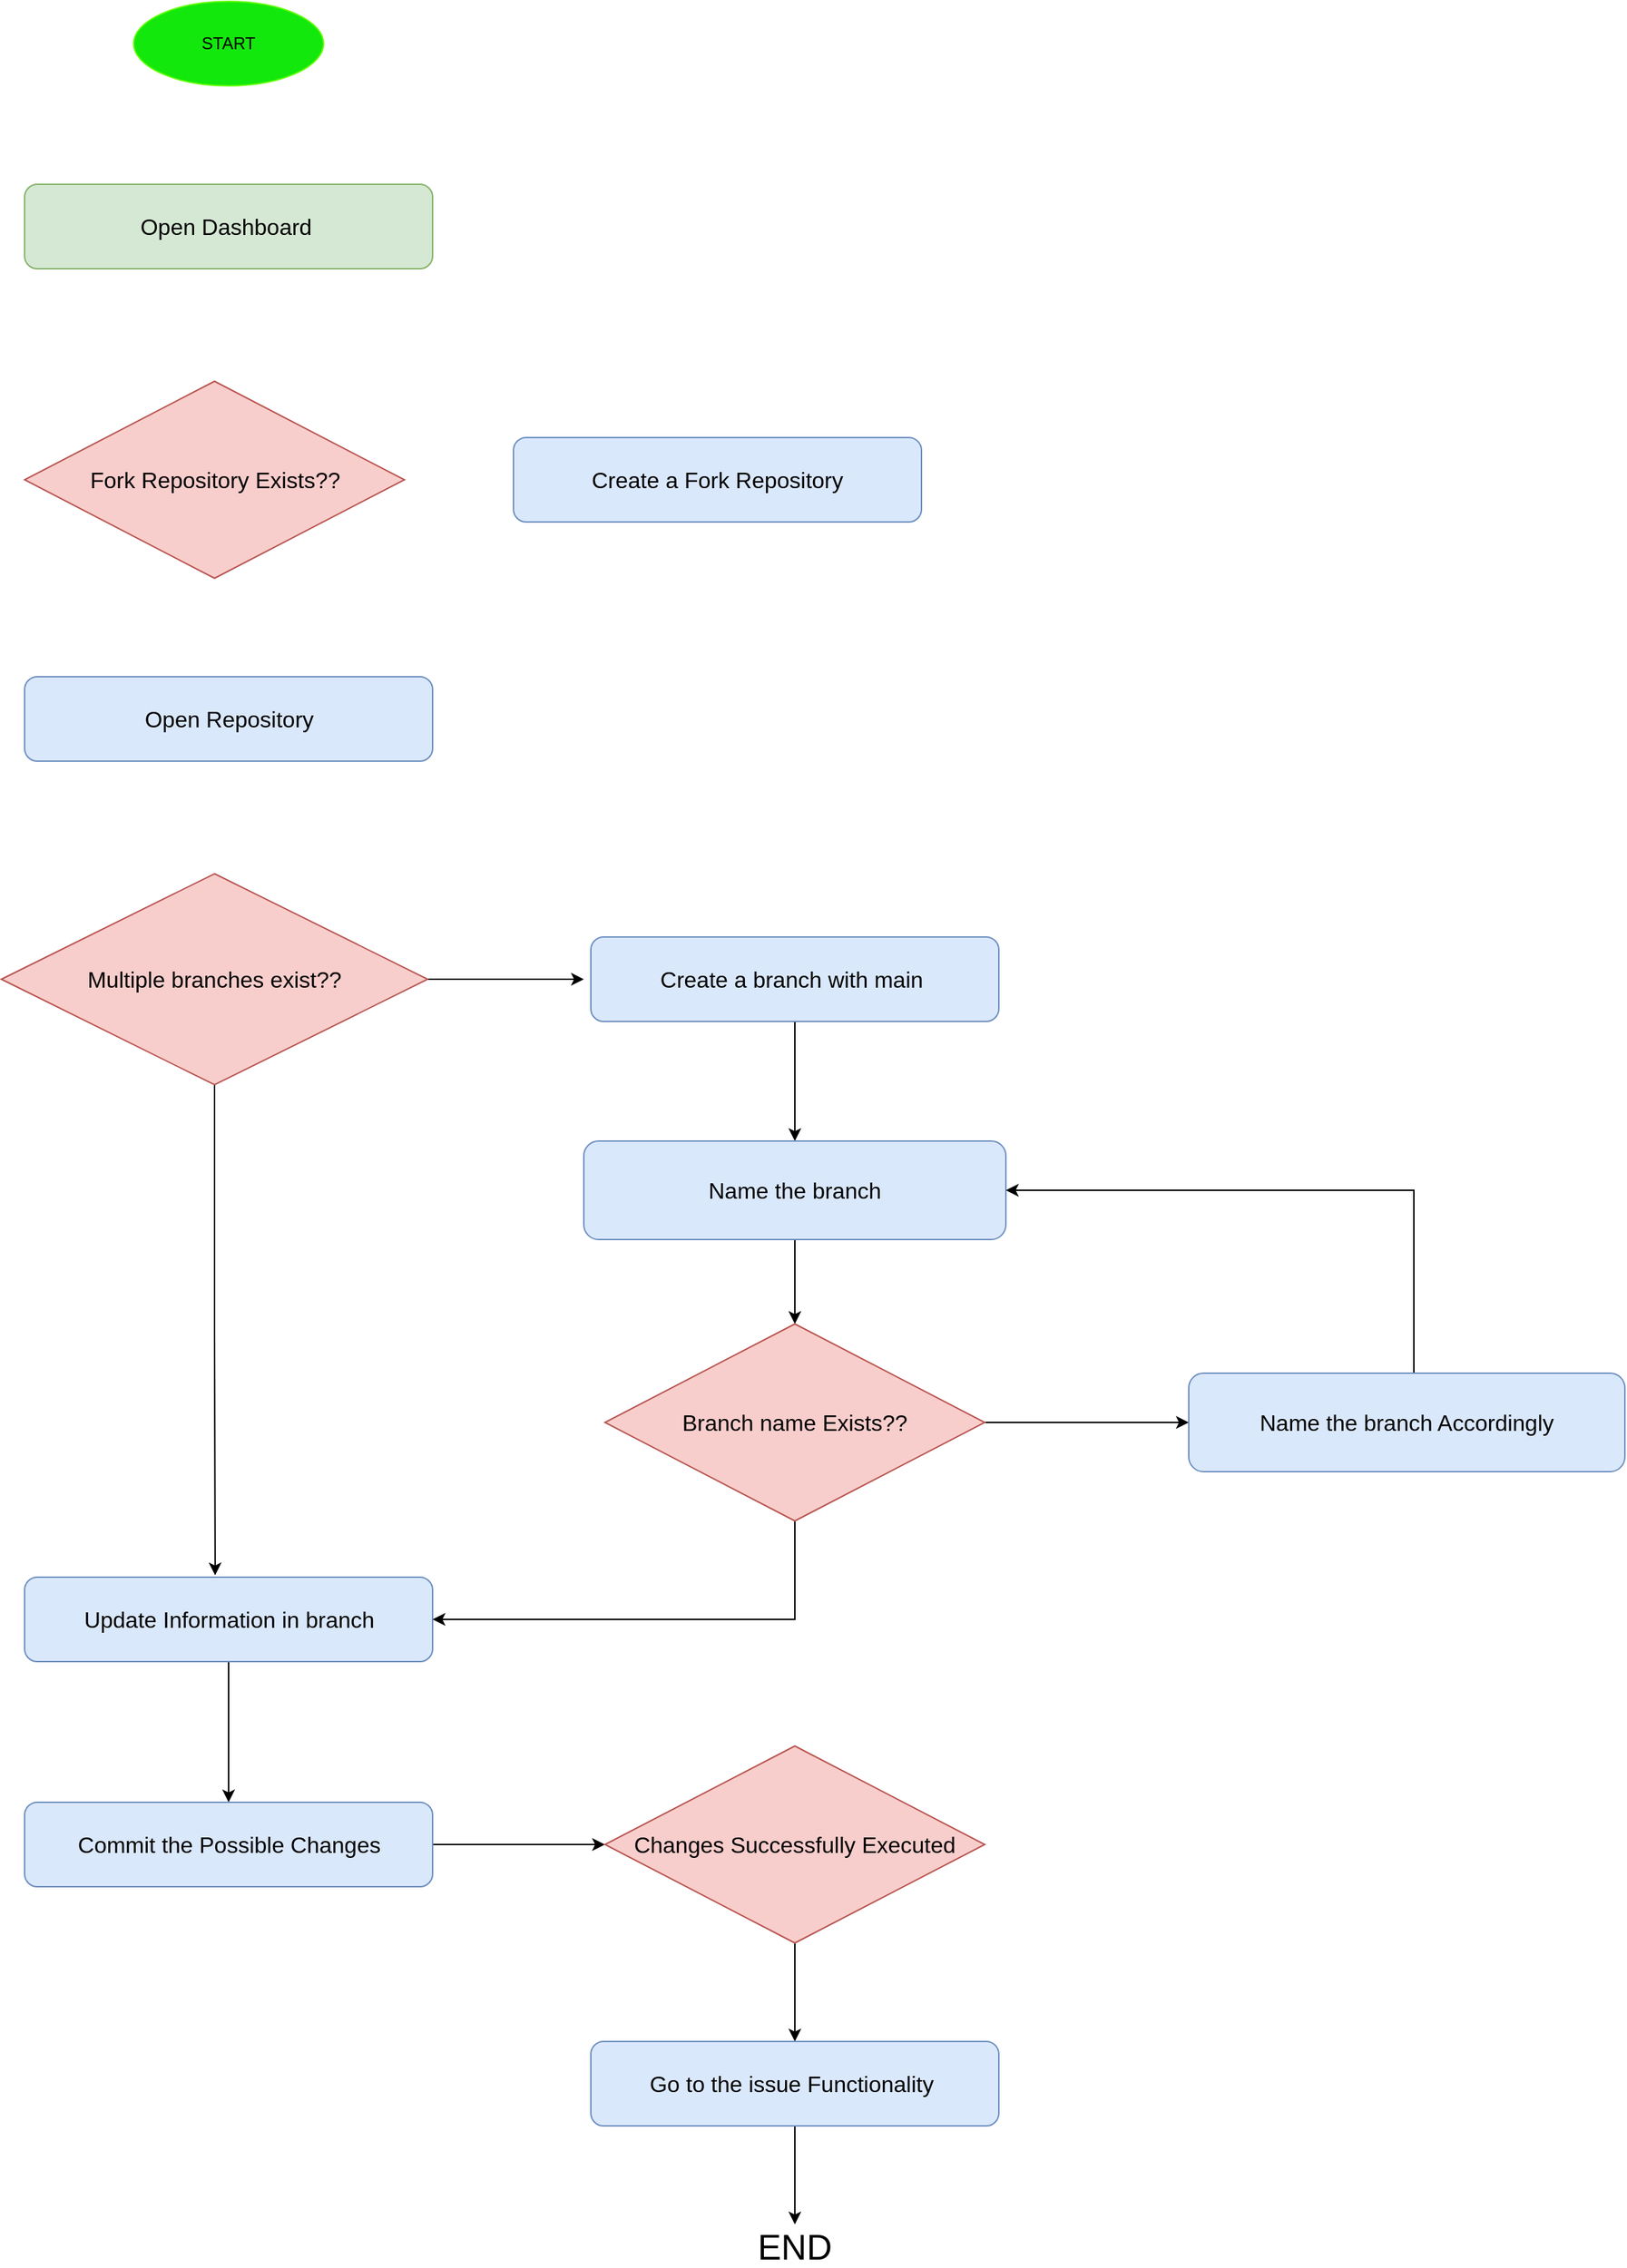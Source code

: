 <mxfile version="21.6.6" type="device">
  <diagram name="Page-1" id="dZ3qeIJOxPRyaykBEbJl">
    <mxGraphModel dx="2217" dy="1818" grid="1" gridSize="10" guides="1" tooltips="1" connect="1" arrows="1" fold="1" page="1" pageScale="1" pageWidth="850" pageHeight="1100" math="0" shadow="0">
      <root>
        <mxCell id="0" />
        <mxCell id="1" parent="0" />
        <mxCell id="5MAVDHTDheA17adZHXT2-1" value="START" style="ellipse;whiteSpace=wrap;html=1;fillColor=#13E80C;strokeColor=#61FF05;" vertex="1" parent="1">
          <mxGeometry x="-750" y="-1080" width="135" height="60" as="geometry" />
        </mxCell>
        <mxCell id="5MAVDHTDheA17adZHXT2-2" value="&lt;font style=&quot;font-size: 16px;&quot;&gt;Open Dashboard&amp;nbsp;&lt;/font&gt;" style="rounded=1;whiteSpace=wrap;html=1;fillColor=#d5e8d4;strokeColor=#82b366;" vertex="1" parent="1">
          <mxGeometry x="-827.5" y="-950" width="290" height="60" as="geometry" />
        </mxCell>
        <mxCell id="5MAVDHTDheA17adZHXT2-3" value="&lt;span style=&quot;font-size: 16px;&quot;&gt;Create a Fork Repository&lt;/span&gt;" style="rounded=1;whiteSpace=wrap;html=1;fillColor=#dae8fc;strokeColor=#6c8ebf;" vertex="1" parent="1">
          <mxGeometry x="-480" y="-770" width="290" height="60" as="geometry" />
        </mxCell>
        <mxCell id="5MAVDHTDheA17adZHXT2-4" value="&lt;span style=&quot;font-size: 16px;&quot;&gt;Fork Repository Exists??&lt;/span&gt;" style="rhombus;whiteSpace=wrap;html=1;fillColor=#f8cecc;strokeColor=#b85450;" vertex="1" parent="1">
          <mxGeometry x="-827.5" y="-810" width="270" height="140" as="geometry" />
        </mxCell>
        <mxCell id="5MAVDHTDheA17adZHXT2-5" value="&lt;span style=&quot;font-size: 16px;&quot;&gt;Open Repository&lt;/span&gt;" style="rounded=1;whiteSpace=wrap;html=1;fillColor=#dae8fc;strokeColor=#6c8ebf;" vertex="1" parent="1">
          <mxGeometry x="-827.5" y="-600" width="290" height="60" as="geometry" />
        </mxCell>
        <mxCell id="5MAVDHTDheA17adZHXT2-13" style="edgeStyle=orthogonalEdgeStyle;rounded=0;orthogonalLoop=1;jettySize=auto;html=1;entryX=0.467;entryY=-0.022;entryDx=0;entryDy=0;entryPerimeter=0;" edge="1" parent="1" source="5MAVDHTDheA17adZHXT2-6" target="5MAVDHTDheA17adZHXT2-8">
          <mxGeometry relative="1" as="geometry" />
        </mxCell>
        <mxCell id="5MAVDHTDheA17adZHXT2-14" style="edgeStyle=orthogonalEdgeStyle;rounded=0;orthogonalLoop=1;jettySize=auto;html=1;" edge="1" parent="1" source="5MAVDHTDheA17adZHXT2-6">
          <mxGeometry relative="1" as="geometry">
            <mxPoint x="-430.0" y="-385" as="targetPoint" />
          </mxGeometry>
        </mxCell>
        <mxCell id="5MAVDHTDheA17adZHXT2-6" value="&lt;span style=&quot;font-size: 16px;&quot;&gt;Multiple branches exist??&lt;/span&gt;" style="rhombus;whiteSpace=wrap;html=1;fillColor=#f8cecc;strokeColor=#b85450;" vertex="1" parent="1">
          <mxGeometry x="-844" y="-460" width="303" height="150" as="geometry" />
        </mxCell>
        <mxCell id="5MAVDHTDheA17adZHXT2-15" value="" style="edgeStyle=orthogonalEdgeStyle;rounded=0;orthogonalLoop=1;jettySize=auto;html=1;" edge="1" parent="1" source="5MAVDHTDheA17adZHXT2-7" target="5MAVDHTDheA17adZHXT2-10">
          <mxGeometry relative="1" as="geometry" />
        </mxCell>
        <mxCell id="5MAVDHTDheA17adZHXT2-7" value="&lt;span style=&quot;font-size: 16px;&quot;&gt;Create a branch with main&amp;nbsp;&lt;/span&gt;" style="rounded=1;whiteSpace=wrap;html=1;fillColor=#dae8fc;strokeColor=#6c8ebf;" vertex="1" parent="1">
          <mxGeometry x="-425" y="-415" width="290" height="60" as="geometry" />
        </mxCell>
        <mxCell id="5MAVDHTDheA17adZHXT2-23" value="" style="edgeStyle=orthogonalEdgeStyle;rounded=0;orthogonalLoop=1;jettySize=auto;html=1;" edge="1" parent="1" source="5MAVDHTDheA17adZHXT2-8" target="5MAVDHTDheA17adZHXT2-21">
          <mxGeometry relative="1" as="geometry" />
        </mxCell>
        <mxCell id="5MAVDHTDheA17adZHXT2-8" value="&lt;span style=&quot;font-size: 16px;&quot;&gt;Update Information in branch&lt;/span&gt;" style="rounded=1;whiteSpace=wrap;html=1;fillColor=#dae8fc;strokeColor=#6c8ebf;" vertex="1" parent="1">
          <mxGeometry x="-827.5" y="40" width="290" height="60" as="geometry" />
        </mxCell>
        <mxCell id="5MAVDHTDheA17adZHXT2-16" value="" style="edgeStyle=orthogonalEdgeStyle;rounded=0;orthogonalLoop=1;jettySize=auto;html=1;" edge="1" parent="1" source="5MAVDHTDheA17adZHXT2-10" target="5MAVDHTDheA17adZHXT2-11">
          <mxGeometry relative="1" as="geometry" />
        </mxCell>
        <mxCell id="5MAVDHTDheA17adZHXT2-10" value="&lt;font style=&quot;font-size: 16px;&quot;&gt;Name the branch&lt;/font&gt;" style="rounded=1;whiteSpace=wrap;html=1;fillColor=#dae8fc;strokeColor=#6c8ebf;" vertex="1" parent="1">
          <mxGeometry x="-430" y="-270" width="300" height="70" as="geometry" />
        </mxCell>
        <mxCell id="5MAVDHTDheA17adZHXT2-17" style="edgeStyle=orthogonalEdgeStyle;rounded=0;orthogonalLoop=1;jettySize=auto;html=1;entryX=1;entryY=0.5;entryDx=0;entryDy=0;" edge="1" parent="1" source="5MAVDHTDheA17adZHXT2-11" target="5MAVDHTDheA17adZHXT2-8">
          <mxGeometry relative="1" as="geometry">
            <Array as="points">
              <mxPoint x="-280" y="70" />
            </Array>
          </mxGeometry>
        </mxCell>
        <mxCell id="5MAVDHTDheA17adZHXT2-19" style="edgeStyle=orthogonalEdgeStyle;rounded=0;orthogonalLoop=1;jettySize=auto;html=1;entryX=0;entryY=0.5;entryDx=0;entryDy=0;" edge="1" parent="1" source="5MAVDHTDheA17adZHXT2-11" target="5MAVDHTDheA17adZHXT2-12">
          <mxGeometry relative="1" as="geometry" />
        </mxCell>
        <mxCell id="5MAVDHTDheA17adZHXT2-11" value="&lt;span style=&quot;font-size: 16px;&quot;&gt;Branch name Exists??&lt;/span&gt;" style="rhombus;whiteSpace=wrap;html=1;fillColor=#f8cecc;strokeColor=#b85450;" vertex="1" parent="1">
          <mxGeometry x="-415" y="-140" width="270" height="140" as="geometry" />
        </mxCell>
        <mxCell id="5MAVDHTDheA17adZHXT2-20" style="edgeStyle=orthogonalEdgeStyle;rounded=0;orthogonalLoop=1;jettySize=auto;html=1;entryX=1;entryY=0.5;entryDx=0;entryDy=0;" edge="1" parent="1" source="5MAVDHTDheA17adZHXT2-12" target="5MAVDHTDheA17adZHXT2-10">
          <mxGeometry relative="1" as="geometry">
            <Array as="points">
              <mxPoint x="160" y="-235" />
            </Array>
          </mxGeometry>
        </mxCell>
        <mxCell id="5MAVDHTDheA17adZHXT2-12" value="&lt;font style=&quot;font-size: 16px;&quot;&gt;Name the branch Accordingly&lt;/font&gt;" style="rounded=1;whiteSpace=wrap;html=1;fillColor=#dae8fc;strokeColor=#6c8ebf;" vertex="1" parent="1">
          <mxGeometry y="-105" width="310" height="70" as="geometry" />
        </mxCell>
        <mxCell id="5MAVDHTDheA17adZHXT2-25" style="edgeStyle=orthogonalEdgeStyle;rounded=0;orthogonalLoop=1;jettySize=auto;html=1;entryX=0;entryY=0.5;entryDx=0;entryDy=0;" edge="1" parent="1" source="5MAVDHTDheA17adZHXT2-21" target="5MAVDHTDheA17adZHXT2-24">
          <mxGeometry relative="1" as="geometry" />
        </mxCell>
        <mxCell id="5MAVDHTDheA17adZHXT2-21" value="&lt;span style=&quot;font-size: 16px;&quot;&gt;Commit the Possible Changes&lt;/span&gt;" style="rounded=1;whiteSpace=wrap;html=1;fillColor=#dae8fc;strokeColor=#6c8ebf;" vertex="1" parent="1">
          <mxGeometry x="-827.5" y="200" width="290" height="60" as="geometry" />
        </mxCell>
        <mxCell id="5MAVDHTDheA17adZHXT2-27" value="" style="edgeStyle=orthogonalEdgeStyle;rounded=0;orthogonalLoop=1;jettySize=auto;html=1;" edge="1" parent="1" source="5MAVDHTDheA17adZHXT2-24" target="5MAVDHTDheA17adZHXT2-26">
          <mxGeometry relative="1" as="geometry" />
        </mxCell>
        <mxCell id="5MAVDHTDheA17adZHXT2-24" value="&lt;span style=&quot;font-size: 16px;&quot;&gt;Changes Successfully Executed&lt;/span&gt;" style="rhombus;whiteSpace=wrap;html=1;fillColor=#f8cecc;strokeColor=#b85450;" vertex="1" parent="1">
          <mxGeometry x="-415" y="160" width="270" height="140" as="geometry" />
        </mxCell>
        <mxCell id="5MAVDHTDheA17adZHXT2-30" value="" style="edgeStyle=orthogonalEdgeStyle;rounded=0;orthogonalLoop=1;jettySize=auto;html=1;" edge="1" parent="1" source="5MAVDHTDheA17adZHXT2-26" target="5MAVDHTDheA17adZHXT2-28">
          <mxGeometry relative="1" as="geometry" />
        </mxCell>
        <mxCell id="5MAVDHTDheA17adZHXT2-26" value="&lt;span style=&quot;font-size: 16px;&quot;&gt;Go to the issue Functionality&amp;nbsp;&lt;/span&gt;" style="rounded=1;whiteSpace=wrap;html=1;fillColor=#dae8fc;strokeColor=#6c8ebf;" vertex="1" parent="1">
          <mxGeometry x="-425" y="370" width="290" height="60" as="geometry" />
        </mxCell>
        <mxCell id="5MAVDHTDheA17adZHXT2-28" value="&lt;font style=&quot;font-size: 25px;&quot;&gt;END&lt;/font&gt;" style="text;html=1;strokeColor=none;fillColor=none;align=center;verticalAlign=middle;whiteSpace=wrap;rounded=0;" vertex="1" parent="1">
          <mxGeometry x="-310" y="500" width="60" height="30" as="geometry" />
        </mxCell>
      </root>
    </mxGraphModel>
  </diagram>
</mxfile>
